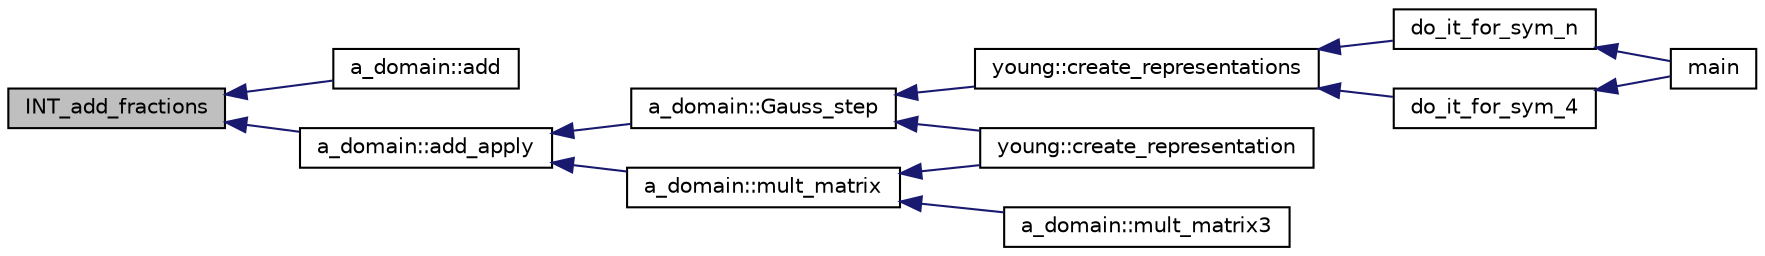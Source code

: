 digraph "INT_add_fractions"
{
  edge [fontname="Helvetica",fontsize="10",labelfontname="Helvetica",labelfontsize="10"];
  node [fontname="Helvetica",fontsize="10",shape=record];
  rankdir="LR";
  Node763 [label="INT_add_fractions",height=0.2,width=0.4,color="black", fillcolor="grey75", style="filled", fontcolor="black"];
  Node763 -> Node764 [dir="back",color="midnightblue",fontsize="10",style="solid",fontname="Helvetica"];
  Node764 [label="a_domain::add",height=0.2,width=0.4,color="black", fillcolor="white", style="filled",URL="$db/dd1/classa__domain.html#a837c1a316f72a0ab7741314c048a9233"];
  Node763 -> Node765 [dir="back",color="midnightblue",fontsize="10",style="solid",fontname="Helvetica"];
  Node765 [label="a_domain::add_apply",height=0.2,width=0.4,color="black", fillcolor="white", style="filled",URL="$db/dd1/classa__domain.html#ae0a23ffe3a8f1c79d2a32bda8dcf43ba"];
  Node765 -> Node766 [dir="back",color="midnightblue",fontsize="10",style="solid",fontname="Helvetica"];
  Node766 [label="a_domain::Gauss_step",height=0.2,width=0.4,color="black", fillcolor="white", style="filled",URL="$db/dd1/classa__domain.html#af3b9321ab12d926c21a8fc4cb7d7d203"];
  Node766 -> Node767 [dir="back",color="midnightblue",fontsize="10",style="solid",fontname="Helvetica"];
  Node767 [label="young::create_representations",height=0.2,width=0.4,color="black", fillcolor="white", style="filled",URL="$dd/d68/classyoung.html#ac8179e6c679636e61f6effd72e392a15"];
  Node767 -> Node768 [dir="back",color="midnightblue",fontsize="10",style="solid",fontname="Helvetica"];
  Node768 [label="do_it_for_sym_n",height=0.2,width=0.4,color="black", fillcolor="white", style="filled",URL="$d0/d87/group__ring_8_c.html#a7da1c84aee65e2c8fd4b83f0809835ad"];
  Node768 -> Node769 [dir="back",color="midnightblue",fontsize="10",style="solid",fontname="Helvetica"];
  Node769 [label="main",height=0.2,width=0.4,color="black", fillcolor="white", style="filled",URL="$d0/d87/group__ring_8_c.html#a3c04138a5bfe5d72780bb7e82a18e627"];
  Node767 -> Node770 [dir="back",color="midnightblue",fontsize="10",style="solid",fontname="Helvetica"];
  Node770 [label="do_it_for_sym_4",height=0.2,width=0.4,color="black", fillcolor="white", style="filled",URL="$d0/d87/group__ring_8_c.html#aed9b25712c762c878090038e97568d07"];
  Node770 -> Node769 [dir="back",color="midnightblue",fontsize="10",style="solid",fontname="Helvetica"];
  Node766 -> Node771 [dir="back",color="midnightblue",fontsize="10",style="solid",fontname="Helvetica"];
  Node771 [label="young::create_representation",height=0.2,width=0.4,color="black", fillcolor="white", style="filled",URL="$dd/d68/classyoung.html#ad6c7168dc7b9afc75701b9563b24a0a5"];
  Node765 -> Node772 [dir="back",color="midnightblue",fontsize="10",style="solid",fontname="Helvetica"];
  Node772 [label="a_domain::mult_matrix",height=0.2,width=0.4,color="black", fillcolor="white", style="filled",URL="$db/dd1/classa__domain.html#ab04b3597b7c8f411ea790f431dfe9a85"];
  Node772 -> Node773 [dir="back",color="midnightblue",fontsize="10",style="solid",fontname="Helvetica"];
  Node773 [label="a_domain::mult_matrix3",height=0.2,width=0.4,color="black", fillcolor="white", style="filled",URL="$db/dd1/classa__domain.html#a80da652b55ad7d4a7897d412f3720016"];
  Node772 -> Node771 [dir="back",color="midnightblue",fontsize="10",style="solid",fontname="Helvetica"];
}
